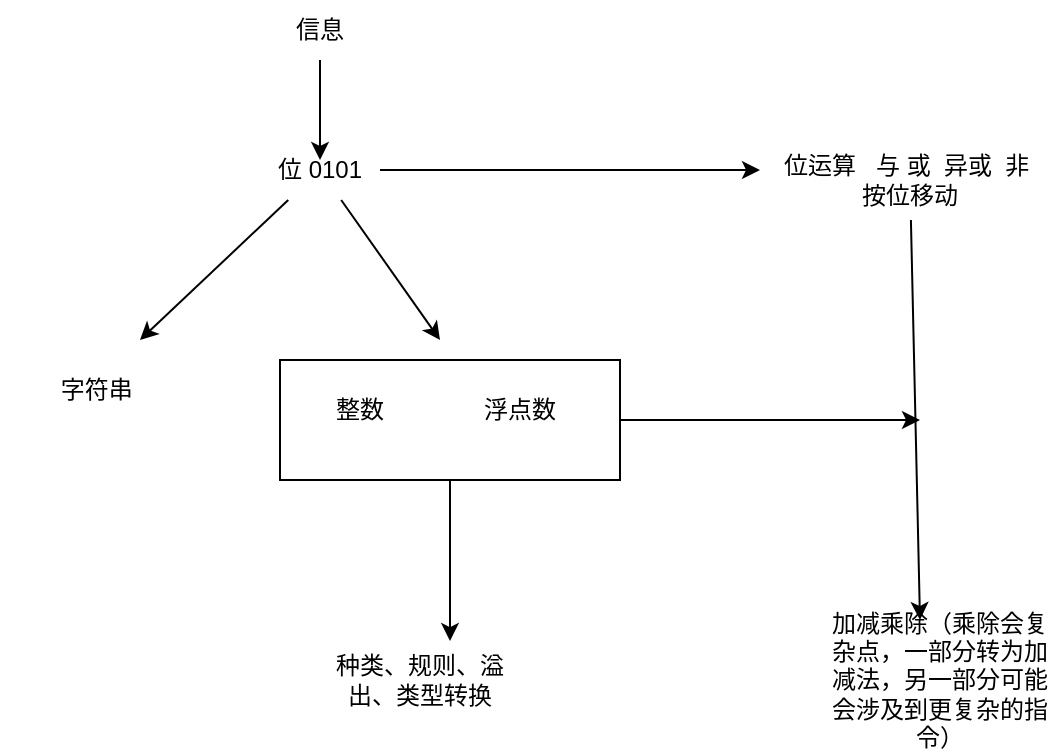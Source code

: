 <mxfile>
    <diagram id="lkIf1iutCc3WnjETL5K5" name="第 1 页">
        <mxGraphModel dx="906" dy="647" grid="1" gridSize="10" guides="1" tooltips="1" connect="1" arrows="1" fold="1" page="1" pageScale="1" pageWidth="827" pageHeight="1169" math="0" shadow="0">
            <root>
                <mxCell id="0"/>
                <mxCell id="1" parent="0"/>
                <mxCell id="3" style="edgeStyle=none;html=1;" edge="1" parent="1" source="2">
                    <mxGeometry relative="1" as="geometry">
                        <mxPoint x="220" y="140" as="targetPoint"/>
                    </mxGeometry>
                </mxCell>
                <mxCell id="2" value="信息" style="text;html=1;strokeColor=none;fillColor=none;align=center;verticalAlign=middle;whiteSpace=wrap;rounded=0;" vertex="1" parent="1">
                    <mxGeometry x="190" y="60" width="60" height="30" as="geometry"/>
                </mxCell>
                <mxCell id="5" style="edgeStyle=none;html=1;" edge="1" parent="1" source="4">
                    <mxGeometry relative="1" as="geometry">
                        <mxPoint x="130" y="230" as="targetPoint"/>
                    </mxGeometry>
                </mxCell>
                <mxCell id="7" style="edgeStyle=none;html=1;" edge="1" parent="1" source="4">
                    <mxGeometry relative="1" as="geometry">
                        <mxPoint x="280" y="230" as="targetPoint"/>
                    </mxGeometry>
                </mxCell>
                <mxCell id="12" style="edgeStyle=none;html=1;" edge="1" parent="1" source="4">
                    <mxGeometry relative="1" as="geometry">
                        <mxPoint x="440" y="145" as="targetPoint"/>
                    </mxGeometry>
                </mxCell>
                <mxCell id="4" value="位 0101" style="text;html=1;strokeColor=none;fillColor=none;align=center;verticalAlign=middle;whiteSpace=wrap;rounded=0;" vertex="1" parent="1">
                    <mxGeometry x="190" y="130" width="60" height="30" as="geometry"/>
                </mxCell>
                <mxCell id="6" value="字符串&amp;nbsp;" style="text;html=1;strokeColor=none;fillColor=none;align=center;verticalAlign=middle;whiteSpace=wrap;rounded=0;" vertex="1" parent="1">
                    <mxGeometry x="60" y="240" width="100" height="30" as="geometry"/>
                </mxCell>
                <mxCell id="19" style="edgeStyle=none;html=1;" edge="1" parent="1" source="13">
                    <mxGeometry relative="1" as="geometry">
                        <mxPoint x="520" y="370" as="targetPoint"/>
                    </mxGeometry>
                </mxCell>
                <mxCell id="13" value="位运算&amp;nbsp; &amp;nbsp;与 或&amp;nbsp; 异或&amp;nbsp; 非&amp;nbsp; 按位移动" style="text;html=1;strokeColor=none;fillColor=none;align=center;verticalAlign=middle;whiteSpace=wrap;rounded=0;" vertex="1" parent="1">
                    <mxGeometry x="450" y="130" width="130" height="40" as="geometry"/>
                </mxCell>
                <mxCell id="15" value="种类、规则、溢出、类型转换" style="text;html=1;strokeColor=none;fillColor=none;align=center;verticalAlign=middle;whiteSpace=wrap;rounded=0;" vertex="1" parent="1">
                    <mxGeometry x="220" y="380" width="100" height="40" as="geometry"/>
                </mxCell>
                <mxCell id="17" style="edgeStyle=none;html=1;entryX=0.65;entryY=0.013;entryDx=0;entryDy=0;entryPerimeter=0;" edge="1" parent="1" source="16" target="15">
                    <mxGeometry relative="1" as="geometry"/>
                </mxCell>
                <mxCell id="18" style="edgeStyle=none;html=1;" edge="1" parent="1" source="16">
                    <mxGeometry relative="1" as="geometry">
                        <mxPoint x="520" y="270" as="targetPoint"/>
                    </mxGeometry>
                </mxCell>
                <mxCell id="16" value="" style="rounded=0;whiteSpace=wrap;html=1;" vertex="1" parent="1">
                    <mxGeometry x="200" y="240" width="170" height="60" as="geometry"/>
                </mxCell>
                <mxCell id="8" value="整数" style="text;html=1;strokeColor=none;fillColor=none;align=center;verticalAlign=middle;whiteSpace=wrap;rounded=0;" vertex="1" parent="1">
                    <mxGeometry x="210" y="250" width="60" height="30" as="geometry"/>
                </mxCell>
                <mxCell id="10" value="浮点数" style="text;html=1;strokeColor=none;fillColor=none;align=center;verticalAlign=middle;whiteSpace=wrap;rounded=0;" vertex="1" parent="1">
                    <mxGeometry x="290" y="250" width="60" height="30" as="geometry"/>
                </mxCell>
                <mxCell id="20" value="加减乘除（乘除会复杂点，一部分转为加减法，另一部分可能会涉及到更复杂的指令）" style="text;html=1;strokeColor=none;fillColor=none;align=center;verticalAlign=middle;whiteSpace=wrap;rounded=0;" vertex="1" parent="1">
                    <mxGeometry x="470" y="367.5" width="120" height="65" as="geometry"/>
                </mxCell>
            </root>
        </mxGraphModel>
    </diagram>
</mxfile>